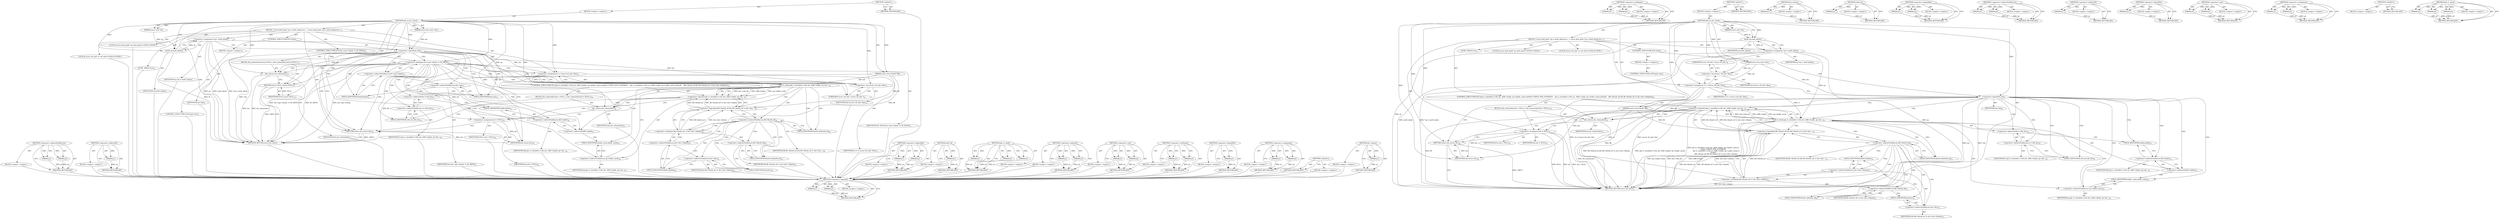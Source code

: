 digraph "dst_release" {
vulnerable_110 [label=<(METHOD,&lt;operator&gt;.logicalOr)>];
vulnerable_111 [label=<(PARAM,p1)>];
vulnerable_112 [label=<(PARAM,p2)>];
vulnerable_113 [label=<(BLOCK,&lt;empty&gt;,&lt;empty&gt;)>];
vulnerable_114 [label=<(METHOD_RETURN,ANY)>];
vulnerable_135 [label=<(METHOD,&lt;operator&gt;.notEquals)>];
vulnerable_136 [label=<(PARAM,p1)>];
vulnerable_137 [label=<(PARAM,p2)>];
vulnerable_138 [label=<(BLOCK,&lt;empty&gt;,&lt;empty&gt;)>];
vulnerable_139 [label=<(METHOD_RETURN,ANY)>];
vulnerable_6 [label=<(METHOD,&lt;global&gt;)<SUB>1</SUB>>];
vulnerable_7 [label=<(BLOCK,&lt;empty&gt;,&lt;empty&gt;)<SUB>1</SUB>>];
vulnerable_8 [label=<(METHOD,ip6_sk_dst_check)<SUB>1</SUB>>];
vulnerable_9 [label=<(PARAM,struct sock *sk)<SUB>1</SUB>>];
vulnerable_10 [label=<(PARAM,struct dst_entry *dst)<SUB>2</SUB>>];
vulnerable_11 [label=<(PARAM,const struct flowi6 *fl6)<SUB>3</SUB>>];
vulnerable_12 [label=<(BLOCK,{
 	struct ipv6_pinfo *np = inet6_sk(sk);
	stru...,{
 	struct ipv6_pinfo *np = inet6_sk(sk);
	stru...)<SUB>4</SUB>>];
vulnerable_13 [label="<(LOCAL,struct ipv6_pinfo* np: ipv6_pinfo*)<SUB>5</SUB>>"];
vulnerable_14 [label=<(&lt;operator&gt;.assignment,*np = inet6_sk(sk))<SUB>5</SUB>>];
vulnerable_15 [label=<(IDENTIFIER,np,*np = inet6_sk(sk))<SUB>5</SUB>>];
vulnerable_16 [label=<(inet6_sk,inet6_sk(sk))<SUB>5</SUB>>];
vulnerable_17 [label=<(IDENTIFIER,sk,inet6_sk(sk))<SUB>5</SUB>>];
vulnerable_18 [label="<(LOCAL,struct rt6_info* rt: rt6_info*)<SUB>6</SUB>>"];
vulnerable_19 [label=<(&lt;operator&gt;.assignment,*rt = (struct rt6_info *)dst)<SUB>6</SUB>>];
vulnerable_20 [label=<(IDENTIFIER,rt,*rt = (struct rt6_info *)dst)<SUB>6</SUB>>];
vulnerable_21 [label=<(&lt;operator&gt;.cast,(struct rt6_info *)dst)<SUB>6</SUB>>];
vulnerable_22 [label=<(UNKNOWN,struct rt6_info *,struct rt6_info *)<SUB>6</SUB>>];
vulnerable_23 [label=<(IDENTIFIER,dst,(struct rt6_info *)dst)<SUB>6</SUB>>];
vulnerable_24 [label=<(CONTROL_STRUCTURE,IF,if (!dst))<SUB>8</SUB>>];
vulnerable_25 [label=<(&lt;operator&gt;.logicalNot,!dst)<SUB>8</SUB>>];
vulnerable_26 [label=<(IDENTIFIER,dst,!dst)<SUB>8</SUB>>];
vulnerable_27 [label=<(BLOCK,&lt;empty&gt;,&lt;empty&gt;)<SUB>9</SUB>>];
vulnerable_28 [label=<(CONTROL_STRUCTURE,GOTO,goto out;)<SUB>9</SUB>>];
vulnerable_29 [label=<(CONTROL_STRUCTURE,IF,if (ip6_rt_check(&amp;rt-&gt;rt6i_dst, &amp;fl6-&gt;daddr, np-&gt;daddr_cache) ||
#ifdef CONFIG_IPV6_SUBTREES
	    ip6_rt_check(&amp;rt-&gt;rt6i_src, &amp;fl6-&gt;saddr, np-&gt;saddr_cache) ||
#endif
	    (fl6-&gt;flowi6_oif &amp;&amp; fl6-&gt;flowi6_oif != dst-&gt;dev-&gt;ifindex)))<SUB>28</SUB>>];
vulnerable_30 [label=<(&lt;operator&gt;.logicalOr,ip6_rt_check(&amp;rt-&gt;rt6i_dst, &amp;fl6-&gt;daddr, np-&gt;da...)<SUB>28</SUB>>];
vulnerable_31 [label=<(ip6_rt_check,ip6_rt_check(&amp;rt-&gt;rt6i_dst, &amp;fl6-&gt;daddr, np-&gt;da...)<SUB>28</SUB>>];
vulnerable_32 [label=<(&lt;operator&gt;.addressOf,&amp;rt-&gt;rt6i_dst)<SUB>28</SUB>>];
vulnerable_33 [label=<(&lt;operator&gt;.indirectFieldAccess,rt-&gt;rt6i_dst)<SUB>28</SUB>>];
vulnerable_34 [label=<(IDENTIFIER,rt,ip6_rt_check(&amp;rt-&gt;rt6i_dst, &amp;fl6-&gt;daddr, np-&gt;da...)<SUB>28</SUB>>];
vulnerable_35 [label=<(FIELD_IDENTIFIER,rt6i_dst,rt6i_dst)<SUB>28</SUB>>];
vulnerable_36 [label=<(&lt;operator&gt;.addressOf,&amp;fl6-&gt;daddr)<SUB>28</SUB>>];
vulnerable_37 [label=<(&lt;operator&gt;.indirectFieldAccess,fl6-&gt;daddr)<SUB>28</SUB>>];
vulnerable_38 [label=<(IDENTIFIER,fl6,ip6_rt_check(&amp;rt-&gt;rt6i_dst, &amp;fl6-&gt;daddr, np-&gt;da...)<SUB>28</SUB>>];
vulnerable_39 [label=<(FIELD_IDENTIFIER,daddr,daddr)<SUB>28</SUB>>];
vulnerable_40 [label=<(&lt;operator&gt;.indirectFieldAccess,np-&gt;daddr_cache)<SUB>28</SUB>>];
vulnerable_41 [label=<(IDENTIFIER,np,ip6_rt_check(&amp;rt-&gt;rt6i_dst, &amp;fl6-&gt;daddr, np-&gt;da...)<SUB>28</SUB>>];
vulnerable_42 [label=<(FIELD_IDENTIFIER,daddr_cache,daddr_cache)<SUB>28</SUB>>];
vulnerable_43 [label=<(&lt;operator&gt;.logicalAnd,fl6-&gt;flowi6_oif &amp;&amp; fl6-&gt;flowi6_oif != dst-&gt;dev-...)<SUB>32</SUB>>];
vulnerable_44 [label=<(&lt;operator&gt;.indirectFieldAccess,fl6-&gt;flowi6_oif)<SUB>32</SUB>>];
vulnerable_45 [label=<(IDENTIFIER,fl6,fl6-&gt;flowi6_oif &amp;&amp; fl6-&gt;flowi6_oif != dst-&gt;dev-...)<SUB>32</SUB>>];
vulnerable_46 [label=<(FIELD_IDENTIFIER,flowi6_oif,flowi6_oif)<SUB>32</SUB>>];
vulnerable_47 [label=<(&lt;operator&gt;.notEquals,fl6-&gt;flowi6_oif != dst-&gt;dev-&gt;ifindex)<SUB>32</SUB>>];
vulnerable_48 [label=<(&lt;operator&gt;.indirectFieldAccess,fl6-&gt;flowi6_oif)<SUB>32</SUB>>];
vulnerable_49 [label=<(IDENTIFIER,fl6,fl6-&gt;flowi6_oif != dst-&gt;dev-&gt;ifindex)<SUB>32</SUB>>];
vulnerable_50 [label=<(FIELD_IDENTIFIER,flowi6_oif,flowi6_oif)<SUB>32</SUB>>];
vulnerable_51 [label=<(&lt;operator&gt;.indirectFieldAccess,dst-&gt;dev-&gt;ifindex)<SUB>32</SUB>>];
vulnerable_52 [label=<(&lt;operator&gt;.indirectFieldAccess,dst-&gt;dev)<SUB>32</SUB>>];
vulnerable_53 [label=<(IDENTIFIER,dst,fl6-&gt;flowi6_oif != dst-&gt;dev-&gt;ifindex)<SUB>32</SUB>>];
vulnerable_54 [label=<(FIELD_IDENTIFIER,dev,dev)<SUB>32</SUB>>];
vulnerable_55 [label=<(FIELD_IDENTIFIER,ifindex,ifindex)<SUB>32</SUB>>];
vulnerable_56 [label=<(BLOCK,{
		dst_release(dst);
		dst = NULL;
	},{
		dst_release(dst);
		dst = NULL;
	})<SUB>32</SUB>>];
vulnerable_57 [label=<(dst_release,dst_release(dst))<SUB>33</SUB>>];
vulnerable_58 [label=<(IDENTIFIER,dst,dst_release(dst))<SUB>33</SUB>>];
vulnerable_59 [label=<(&lt;operator&gt;.assignment,dst = NULL)<SUB>34</SUB>>];
vulnerable_60 [label=<(IDENTIFIER,dst,dst = NULL)<SUB>34</SUB>>];
vulnerable_61 [label=<(IDENTIFIER,NULL,dst = NULL)<SUB>34</SUB>>];
vulnerable_62 [label=<(JUMP_TARGET,out)<SUB>37</SUB>>];
vulnerable_63 [label=<(RETURN,return dst;,return dst;)<SUB>38</SUB>>];
vulnerable_64 [label=<(IDENTIFIER,dst,return dst;)<SUB>38</SUB>>];
vulnerable_65 [label=<(METHOD_RETURN,struct dst_entry)<SUB>1</SUB>>];
vulnerable_67 [label=<(METHOD_RETURN,ANY)<SUB>1</SUB>>];
vulnerable_140 [label=<(METHOD,dst_release)>];
vulnerable_141 [label=<(PARAM,p1)>];
vulnerable_142 [label=<(BLOCK,&lt;empty&gt;,&lt;empty&gt;)>];
vulnerable_143 [label=<(METHOD_RETURN,ANY)>];
vulnerable_97 [label=<(METHOD,inet6_sk)>];
vulnerable_98 [label=<(PARAM,p1)>];
vulnerable_99 [label=<(BLOCK,&lt;empty&gt;,&lt;empty&gt;)>];
vulnerable_100 [label=<(METHOD_RETURN,ANY)>];
vulnerable_130 [label=<(METHOD,&lt;operator&gt;.logicalAnd)>];
vulnerable_131 [label=<(PARAM,p1)>];
vulnerable_132 [label=<(PARAM,p2)>];
vulnerable_133 [label=<(BLOCK,&lt;empty&gt;,&lt;empty&gt;)>];
vulnerable_134 [label=<(METHOD_RETURN,ANY)>];
vulnerable_125 [label=<(METHOD,&lt;operator&gt;.indirectFieldAccess)>];
vulnerable_126 [label=<(PARAM,p1)>];
vulnerable_127 [label=<(PARAM,p2)>];
vulnerable_128 [label=<(BLOCK,&lt;empty&gt;,&lt;empty&gt;)>];
vulnerable_129 [label=<(METHOD_RETURN,ANY)>];
vulnerable_121 [label=<(METHOD,&lt;operator&gt;.addressOf)>];
vulnerable_122 [label=<(PARAM,p1)>];
vulnerable_123 [label=<(BLOCK,&lt;empty&gt;,&lt;empty&gt;)>];
vulnerable_124 [label=<(METHOD_RETURN,ANY)>];
vulnerable_106 [label=<(METHOD,&lt;operator&gt;.logicalNot)>];
vulnerable_107 [label=<(PARAM,p1)>];
vulnerable_108 [label=<(BLOCK,&lt;empty&gt;,&lt;empty&gt;)>];
vulnerable_109 [label=<(METHOD_RETURN,ANY)>];
vulnerable_101 [label=<(METHOD,&lt;operator&gt;.cast)>];
vulnerable_102 [label=<(PARAM,p1)>];
vulnerable_103 [label=<(PARAM,p2)>];
vulnerable_104 [label=<(BLOCK,&lt;empty&gt;,&lt;empty&gt;)>];
vulnerable_105 [label=<(METHOD_RETURN,ANY)>];
vulnerable_92 [label=<(METHOD,&lt;operator&gt;.assignment)>];
vulnerable_93 [label=<(PARAM,p1)>];
vulnerable_94 [label=<(PARAM,p2)>];
vulnerable_95 [label=<(BLOCK,&lt;empty&gt;,&lt;empty&gt;)>];
vulnerable_96 [label=<(METHOD_RETURN,ANY)>];
vulnerable_86 [label=<(METHOD,&lt;global&gt;)<SUB>1</SUB>>];
vulnerable_87 [label=<(BLOCK,&lt;empty&gt;,&lt;empty&gt;)>];
vulnerable_88 [label=<(METHOD_RETURN,ANY)>];
vulnerable_115 [label=<(METHOD,ip6_rt_check)>];
vulnerable_116 [label=<(PARAM,p1)>];
vulnerable_117 [label=<(PARAM,p2)>];
vulnerable_118 [label=<(PARAM,p3)>];
vulnerable_119 [label=<(BLOCK,&lt;empty&gt;,&lt;empty&gt;)>];
vulnerable_120 [label=<(METHOD_RETURN,ANY)>];
fixed_123 [label=<(METHOD,&lt;operator&gt;.indirectFieldAccess)>];
fixed_124 [label=<(PARAM,p1)>];
fixed_125 [label=<(PARAM,p2)>];
fixed_126 [label=<(BLOCK,&lt;empty&gt;,&lt;empty&gt;)>];
fixed_127 [label=<(METHOD_RETURN,ANY)>];
fixed_148 [label=<(METHOD,&lt;operator&gt;.addressOf)>];
fixed_149 [label=<(PARAM,p1)>];
fixed_150 [label=<(BLOCK,&lt;empty&gt;,&lt;empty&gt;)>];
fixed_151 [label=<(METHOD_RETURN,ANY)>];
fixed_6 [label=<(METHOD,&lt;global&gt;)<SUB>1</SUB>>];
fixed_7 [label=<(BLOCK,&lt;empty&gt;,&lt;empty&gt;)<SUB>1</SUB>>];
fixed_8 [label=<(METHOD,ip6_sk_dst_check)<SUB>1</SUB>>];
fixed_9 [label=<(PARAM,struct sock *sk)<SUB>1</SUB>>];
fixed_10 [label=<(PARAM,struct dst_entry *dst)<SUB>2</SUB>>];
fixed_11 [label=<(PARAM,const struct flowi6 *fl6)<SUB>3</SUB>>];
fixed_12 [label=<(BLOCK,{
 	struct ipv6_pinfo *np = inet6_sk(sk);
	stru...,{
 	struct ipv6_pinfo *np = inet6_sk(sk);
	stru...)<SUB>4</SUB>>];
fixed_13 [label="<(LOCAL,struct ipv6_pinfo* np: ipv6_pinfo*)<SUB>5</SUB>>"];
fixed_14 [label=<(&lt;operator&gt;.assignment,*np = inet6_sk(sk))<SUB>5</SUB>>];
fixed_15 [label=<(IDENTIFIER,np,*np = inet6_sk(sk))<SUB>5</SUB>>];
fixed_16 [label=<(inet6_sk,inet6_sk(sk))<SUB>5</SUB>>];
fixed_17 [label=<(IDENTIFIER,sk,inet6_sk(sk))<SUB>5</SUB>>];
fixed_18 [label="<(LOCAL,struct rt6_info* rt: rt6_info*)<SUB>6</SUB>>"];
fixed_19 [label=<(CONTROL_STRUCTURE,IF,if (!dst))<SUB>8</SUB>>];
fixed_20 [label=<(&lt;operator&gt;.logicalNot,!dst)<SUB>8</SUB>>];
fixed_21 [label=<(IDENTIFIER,dst,!dst)<SUB>8</SUB>>];
fixed_22 [label=<(BLOCK,&lt;empty&gt;,&lt;empty&gt;)<SUB>9</SUB>>];
fixed_23 [label=<(CONTROL_STRUCTURE,GOTO,goto out;)<SUB>9</SUB>>];
fixed_24 [label=<(CONTROL_STRUCTURE,IF,if (dst-&gt;ops-&gt;family != AF_INET6))<SUB>11</SUB>>];
fixed_25 [label=<(&lt;operator&gt;.notEquals,dst-&gt;ops-&gt;family != AF_INET6)<SUB>11</SUB>>];
fixed_26 [label=<(&lt;operator&gt;.indirectFieldAccess,dst-&gt;ops-&gt;family)<SUB>11</SUB>>];
fixed_27 [label=<(&lt;operator&gt;.indirectFieldAccess,dst-&gt;ops)<SUB>11</SUB>>];
fixed_28 [label=<(IDENTIFIER,dst,dst-&gt;ops-&gt;family != AF_INET6)<SUB>11</SUB>>];
fixed_29 [label=<(FIELD_IDENTIFIER,ops,ops)<SUB>11</SUB>>];
fixed_30 [label=<(FIELD_IDENTIFIER,family,family)<SUB>11</SUB>>];
fixed_31 [label=<(IDENTIFIER,AF_INET6,dst-&gt;ops-&gt;family != AF_INET6)<SUB>11</SUB>>];
fixed_32 [label=<(BLOCK,{
		dst_release(dst);
		return NULL;
	},{
		dst_release(dst);
		return NULL;
	})<SUB>11</SUB>>];
fixed_33 [label=<(dst_release,dst_release(dst))<SUB>12</SUB>>];
fixed_34 [label=<(IDENTIFIER,dst,dst_release(dst))<SUB>12</SUB>>];
fixed_35 [label=<(RETURN,return NULL;,return NULL;)<SUB>13</SUB>>];
fixed_36 [label=<(IDENTIFIER,NULL,return NULL;)<SUB>13</SUB>>];
fixed_37 [label=<(&lt;operator&gt;.assignment,rt = (struct rt6_info *)dst)<SUB>16</SUB>>];
fixed_38 [label=<(IDENTIFIER,rt,rt = (struct rt6_info *)dst)<SUB>16</SUB>>];
fixed_39 [label=<(&lt;operator&gt;.cast,(struct rt6_info *)dst)<SUB>16</SUB>>];
fixed_40 [label=<(UNKNOWN,struct rt6_info *,struct rt6_info *)<SUB>16</SUB>>];
fixed_41 [label=<(IDENTIFIER,dst,(struct rt6_info *)dst)<SUB>16</SUB>>];
fixed_42 [label=<(CONTROL_STRUCTURE,IF,if (ip6_rt_check(&amp;rt-&gt;rt6i_dst, &amp;fl6-&gt;daddr, np-&gt;daddr_cache) ||
#ifdef CONFIG_IPV6_SUBTREES
	    ip6_rt_check(&amp;rt-&gt;rt6i_src, &amp;fl6-&gt;saddr, np-&gt;saddr_cache) ||
#endif
	    (fl6-&gt;flowi6_oif &amp;&amp; fl6-&gt;flowi6_oif != dst-&gt;dev-&gt;ifindex)))<SUB>34</SUB>>];
fixed_43 [label=<(&lt;operator&gt;.logicalOr,ip6_rt_check(&amp;rt-&gt;rt6i_dst, &amp;fl6-&gt;daddr, np-&gt;da...)<SUB>34</SUB>>];
fixed_44 [label=<(ip6_rt_check,ip6_rt_check(&amp;rt-&gt;rt6i_dst, &amp;fl6-&gt;daddr, np-&gt;da...)<SUB>34</SUB>>];
fixed_45 [label=<(&lt;operator&gt;.addressOf,&amp;rt-&gt;rt6i_dst)<SUB>34</SUB>>];
fixed_46 [label=<(&lt;operator&gt;.indirectFieldAccess,rt-&gt;rt6i_dst)<SUB>34</SUB>>];
fixed_47 [label=<(IDENTIFIER,rt,ip6_rt_check(&amp;rt-&gt;rt6i_dst, &amp;fl6-&gt;daddr, np-&gt;da...)<SUB>34</SUB>>];
fixed_48 [label=<(FIELD_IDENTIFIER,rt6i_dst,rt6i_dst)<SUB>34</SUB>>];
fixed_49 [label=<(&lt;operator&gt;.addressOf,&amp;fl6-&gt;daddr)<SUB>34</SUB>>];
fixed_50 [label=<(&lt;operator&gt;.indirectFieldAccess,fl6-&gt;daddr)<SUB>34</SUB>>];
fixed_51 [label=<(IDENTIFIER,fl6,ip6_rt_check(&amp;rt-&gt;rt6i_dst, &amp;fl6-&gt;daddr, np-&gt;da...)<SUB>34</SUB>>];
fixed_52 [label=<(FIELD_IDENTIFIER,daddr,daddr)<SUB>34</SUB>>];
fixed_53 [label=<(&lt;operator&gt;.indirectFieldAccess,np-&gt;daddr_cache)<SUB>34</SUB>>];
fixed_54 [label=<(IDENTIFIER,np,ip6_rt_check(&amp;rt-&gt;rt6i_dst, &amp;fl6-&gt;daddr, np-&gt;da...)<SUB>34</SUB>>];
fixed_55 [label=<(FIELD_IDENTIFIER,daddr_cache,daddr_cache)<SUB>34</SUB>>];
fixed_56 [label=<(&lt;operator&gt;.logicalAnd,fl6-&gt;flowi6_oif &amp;&amp; fl6-&gt;flowi6_oif != dst-&gt;dev-...)<SUB>38</SUB>>];
fixed_57 [label=<(&lt;operator&gt;.indirectFieldAccess,fl6-&gt;flowi6_oif)<SUB>38</SUB>>];
fixed_58 [label=<(IDENTIFIER,fl6,fl6-&gt;flowi6_oif &amp;&amp; fl6-&gt;flowi6_oif != dst-&gt;dev-...)<SUB>38</SUB>>];
fixed_59 [label=<(FIELD_IDENTIFIER,flowi6_oif,flowi6_oif)<SUB>38</SUB>>];
fixed_60 [label=<(&lt;operator&gt;.notEquals,fl6-&gt;flowi6_oif != dst-&gt;dev-&gt;ifindex)<SUB>38</SUB>>];
fixed_61 [label=<(&lt;operator&gt;.indirectFieldAccess,fl6-&gt;flowi6_oif)<SUB>38</SUB>>];
fixed_62 [label=<(IDENTIFIER,fl6,fl6-&gt;flowi6_oif != dst-&gt;dev-&gt;ifindex)<SUB>38</SUB>>];
fixed_63 [label=<(FIELD_IDENTIFIER,flowi6_oif,flowi6_oif)<SUB>38</SUB>>];
fixed_64 [label=<(&lt;operator&gt;.indirectFieldAccess,dst-&gt;dev-&gt;ifindex)<SUB>38</SUB>>];
fixed_65 [label=<(&lt;operator&gt;.indirectFieldAccess,dst-&gt;dev)<SUB>38</SUB>>];
fixed_66 [label=<(IDENTIFIER,dst,fl6-&gt;flowi6_oif != dst-&gt;dev-&gt;ifindex)<SUB>38</SUB>>];
fixed_67 [label=<(FIELD_IDENTIFIER,dev,dev)<SUB>38</SUB>>];
fixed_68 [label=<(FIELD_IDENTIFIER,ifindex,ifindex)<SUB>38</SUB>>];
fixed_69 [label=<(BLOCK,{
		dst_release(dst);
		dst = NULL;
	},{
		dst_release(dst);
		dst = NULL;
	})<SUB>38</SUB>>];
fixed_70 [label=<(dst_release,dst_release(dst))<SUB>39</SUB>>];
fixed_71 [label=<(IDENTIFIER,dst,dst_release(dst))<SUB>39</SUB>>];
fixed_72 [label=<(&lt;operator&gt;.assignment,dst = NULL)<SUB>40</SUB>>];
fixed_73 [label=<(IDENTIFIER,dst,dst = NULL)<SUB>40</SUB>>];
fixed_74 [label=<(IDENTIFIER,NULL,dst = NULL)<SUB>40</SUB>>];
fixed_75 [label=<(JUMP_TARGET,out)<SUB>43</SUB>>];
fixed_76 [label=<(RETURN,return dst;,return dst;)<SUB>44</SUB>>];
fixed_77 [label=<(IDENTIFIER,dst,return dst;)<SUB>44</SUB>>];
fixed_78 [label=<(METHOD_RETURN,struct dst_entry)<SUB>1</SUB>>];
fixed_80 [label=<(METHOD_RETURN,ANY)<SUB>1</SUB>>];
fixed_152 [label=<(METHOD,&lt;operator&gt;.logicalAnd)>];
fixed_153 [label=<(PARAM,p1)>];
fixed_154 [label=<(PARAM,p2)>];
fixed_155 [label=<(BLOCK,&lt;empty&gt;,&lt;empty&gt;)>];
fixed_156 [label=<(METHOD_RETURN,ANY)>];
fixed_110 [label=<(METHOD,inet6_sk)>];
fixed_111 [label=<(PARAM,p1)>];
fixed_112 [label=<(BLOCK,&lt;empty&gt;,&lt;empty&gt;)>];
fixed_113 [label=<(METHOD_RETURN,ANY)>];
fixed_142 [label=<(METHOD,ip6_rt_check)>];
fixed_143 [label=<(PARAM,p1)>];
fixed_144 [label=<(PARAM,p2)>];
fixed_145 [label=<(PARAM,p3)>];
fixed_146 [label=<(BLOCK,&lt;empty&gt;,&lt;empty&gt;)>];
fixed_147 [label=<(METHOD_RETURN,ANY)>];
fixed_137 [label=<(METHOD,&lt;operator&gt;.logicalOr)>];
fixed_138 [label=<(PARAM,p1)>];
fixed_139 [label=<(PARAM,p2)>];
fixed_140 [label=<(BLOCK,&lt;empty&gt;,&lt;empty&gt;)>];
fixed_141 [label=<(METHOD_RETURN,ANY)>];
fixed_132 [label=<(METHOD,&lt;operator&gt;.cast)>];
fixed_133 [label=<(PARAM,p1)>];
fixed_134 [label=<(PARAM,p2)>];
fixed_135 [label=<(BLOCK,&lt;empty&gt;,&lt;empty&gt;)>];
fixed_136 [label=<(METHOD_RETURN,ANY)>];
fixed_118 [label=<(METHOD,&lt;operator&gt;.notEquals)>];
fixed_119 [label=<(PARAM,p1)>];
fixed_120 [label=<(PARAM,p2)>];
fixed_121 [label=<(BLOCK,&lt;empty&gt;,&lt;empty&gt;)>];
fixed_122 [label=<(METHOD_RETURN,ANY)>];
fixed_114 [label=<(METHOD,&lt;operator&gt;.logicalNot)>];
fixed_115 [label=<(PARAM,p1)>];
fixed_116 [label=<(BLOCK,&lt;empty&gt;,&lt;empty&gt;)>];
fixed_117 [label=<(METHOD_RETURN,ANY)>];
fixed_105 [label=<(METHOD,&lt;operator&gt;.assignment)>];
fixed_106 [label=<(PARAM,p1)>];
fixed_107 [label=<(PARAM,p2)>];
fixed_108 [label=<(BLOCK,&lt;empty&gt;,&lt;empty&gt;)>];
fixed_109 [label=<(METHOD_RETURN,ANY)>];
fixed_99 [label=<(METHOD,&lt;global&gt;)<SUB>1</SUB>>];
fixed_100 [label=<(BLOCK,&lt;empty&gt;,&lt;empty&gt;)>];
fixed_101 [label=<(METHOD_RETURN,ANY)>];
fixed_128 [label=<(METHOD,dst_release)>];
fixed_129 [label=<(PARAM,p1)>];
fixed_130 [label=<(BLOCK,&lt;empty&gt;,&lt;empty&gt;)>];
fixed_131 [label=<(METHOD_RETURN,ANY)>];
vulnerable_110 -> vulnerable_111  [key=0, label="AST: "];
vulnerable_110 -> vulnerable_111  [key=1, label="DDG: "];
vulnerable_110 -> vulnerable_113  [key=0, label="AST: "];
vulnerable_110 -> vulnerable_112  [key=0, label="AST: "];
vulnerable_110 -> vulnerable_112  [key=1, label="DDG: "];
vulnerable_110 -> vulnerable_114  [key=0, label="AST: "];
vulnerable_110 -> vulnerable_114  [key=1, label="CFG: "];
vulnerable_111 -> vulnerable_114  [key=0, label="DDG: p1"];
vulnerable_112 -> vulnerable_114  [key=0, label="DDG: p2"];
vulnerable_135 -> vulnerable_136  [key=0, label="AST: "];
vulnerable_135 -> vulnerable_136  [key=1, label="DDG: "];
vulnerable_135 -> vulnerable_138  [key=0, label="AST: "];
vulnerable_135 -> vulnerable_137  [key=0, label="AST: "];
vulnerable_135 -> vulnerable_137  [key=1, label="DDG: "];
vulnerable_135 -> vulnerable_139  [key=0, label="AST: "];
vulnerable_135 -> vulnerable_139  [key=1, label="CFG: "];
vulnerable_136 -> vulnerable_139  [key=0, label="DDG: p1"];
vulnerable_137 -> vulnerable_139  [key=0, label="DDG: p2"];
vulnerable_6 -> vulnerable_7  [key=0, label="AST: "];
vulnerable_6 -> vulnerable_67  [key=0, label="AST: "];
vulnerable_6 -> vulnerable_67  [key=1, label="CFG: "];
vulnerable_7 -> vulnerable_8  [key=0, label="AST: "];
vulnerable_8 -> vulnerable_9  [key=0, label="AST: "];
vulnerable_8 -> vulnerable_9  [key=1, label="DDG: "];
vulnerable_8 -> vulnerable_10  [key=0, label="AST: "];
vulnerable_8 -> vulnerable_10  [key=1, label="DDG: "];
vulnerable_8 -> vulnerable_11  [key=0, label="AST: "];
vulnerable_8 -> vulnerable_11  [key=1, label="DDG: "];
vulnerable_8 -> vulnerable_12  [key=0, label="AST: "];
vulnerable_8 -> vulnerable_65  [key=0, label="AST: "];
vulnerable_8 -> vulnerable_16  [key=0, label="CFG: "];
vulnerable_8 -> vulnerable_16  [key=1, label="DDG: "];
vulnerable_8 -> vulnerable_19  [key=0, label="DDG: "];
vulnerable_8 -> vulnerable_64  [key=0, label="DDG: "];
vulnerable_8 -> vulnerable_21  [key=0, label="DDG: "];
vulnerable_8 -> vulnerable_25  [key=0, label="DDG: "];
vulnerable_8 -> vulnerable_59  [key=0, label="DDG: "];
vulnerable_8 -> vulnerable_57  [key=0, label="DDG: "];
vulnerable_9 -> vulnerable_16  [key=0, label="DDG: sk"];
vulnerable_10 -> vulnerable_19  [key=0, label="DDG: dst"];
vulnerable_10 -> vulnerable_21  [key=0, label="DDG: dst"];
vulnerable_10 -> vulnerable_25  [key=0, label="DDG: dst"];
vulnerable_11 -> vulnerable_65  [key=0, label="DDG: fl6"];
vulnerable_11 -> vulnerable_31  [key=0, label="DDG: fl6"];
vulnerable_11 -> vulnerable_43  [key=0, label="DDG: fl6"];
vulnerable_11 -> vulnerable_47  [key=0, label="DDG: fl6"];
vulnerable_12 -> vulnerable_13  [key=0, label="AST: "];
vulnerable_12 -> vulnerable_14  [key=0, label="AST: "];
vulnerable_12 -> vulnerable_18  [key=0, label="AST: "];
vulnerable_12 -> vulnerable_19  [key=0, label="AST: "];
vulnerable_12 -> vulnerable_24  [key=0, label="AST: "];
vulnerable_12 -> vulnerable_29  [key=0, label="AST: "];
vulnerable_12 -> vulnerable_62  [key=0, label="AST: "];
vulnerable_12 -> vulnerable_63  [key=0, label="AST: "];
vulnerable_14 -> vulnerable_15  [key=0, label="AST: "];
vulnerable_14 -> vulnerable_16  [key=0, label="AST: "];
vulnerable_14 -> vulnerable_22  [key=0, label="CFG: "];
vulnerable_14 -> vulnerable_65  [key=0, label="DDG: np"];
vulnerable_14 -> vulnerable_65  [key=1, label="DDG: inet6_sk(sk)"];
vulnerable_14 -> vulnerable_65  [key=2, label="DDG: *np = inet6_sk(sk)"];
vulnerable_14 -> vulnerable_31  [key=0, label="DDG: np"];
vulnerable_16 -> vulnerable_17  [key=0, label="AST: "];
vulnerable_16 -> vulnerable_14  [key=0, label="CFG: "];
vulnerable_16 -> vulnerable_14  [key=1, label="DDG: sk"];
vulnerable_16 -> vulnerable_65  [key=0, label="DDG: sk"];
vulnerable_19 -> vulnerable_20  [key=0, label="AST: "];
vulnerable_19 -> vulnerable_21  [key=0, label="AST: "];
vulnerable_19 -> vulnerable_25  [key=0, label="CFG: "];
vulnerable_19 -> vulnerable_65  [key=0, label="DDG: rt"];
vulnerable_19 -> vulnerable_65  [key=1, label="DDG: (struct rt6_info *)dst"];
vulnerable_19 -> vulnerable_65  [key=2, label="DDG: *rt = (struct rt6_info *)dst"];
vulnerable_19 -> vulnerable_31  [key=0, label="DDG: rt"];
vulnerable_21 -> vulnerable_22  [key=0, label="AST: "];
vulnerable_21 -> vulnerable_23  [key=0, label="AST: "];
vulnerable_21 -> vulnerable_19  [key=0, label="CFG: "];
vulnerable_22 -> vulnerable_21  [key=0, label="CFG: "];
vulnerable_24 -> vulnerable_25  [key=0, label="AST: "];
vulnerable_24 -> vulnerable_27  [key=0, label="AST: "];
vulnerable_25 -> vulnerable_26  [key=0, label="AST: "];
vulnerable_25 -> vulnerable_63  [key=0, label="CFG: "];
vulnerable_25 -> vulnerable_35  [key=0, label="CFG: "];
vulnerable_25 -> vulnerable_35  [key=1, label="CDG: "];
vulnerable_25 -> vulnerable_65  [key=0, label="DDG: dst"];
vulnerable_25 -> vulnerable_65  [key=1, label="DDG: !dst"];
vulnerable_25 -> vulnerable_64  [key=0, label="DDG: dst"];
vulnerable_25 -> vulnerable_57  [key=0, label="DDG: dst"];
vulnerable_25 -> vulnerable_30  [key=0, label="CDG: "];
vulnerable_25 -> vulnerable_32  [key=0, label="CDG: "];
vulnerable_25 -> vulnerable_33  [key=0, label="CDG: "];
vulnerable_25 -> vulnerable_42  [key=0, label="CDG: "];
vulnerable_25 -> vulnerable_36  [key=0, label="CDG: "];
vulnerable_25 -> vulnerable_37  [key=0, label="CDG: "];
vulnerable_25 -> vulnerable_40  [key=0, label="CDG: "];
vulnerable_25 -> vulnerable_39  [key=0, label="CDG: "];
vulnerable_25 -> vulnerable_31  [key=0, label="CDG: "];
vulnerable_27 -> vulnerable_28  [key=0, label="AST: "];
vulnerable_29 -> vulnerable_30  [key=0, label="AST: "];
vulnerable_29 -> vulnerable_56  [key=0, label="AST: "];
vulnerable_30 -> vulnerable_31  [key=0, label="AST: "];
vulnerable_30 -> vulnerable_43  [key=0, label="AST: "];
vulnerable_30 -> vulnerable_57  [key=0, label="CFG: "];
vulnerable_30 -> vulnerable_57  [key=1, label="CDG: "];
vulnerable_30 -> vulnerable_63  [key=0, label="CFG: "];
vulnerable_30 -> vulnerable_65  [key=0, label="DDG: ip6_rt_check(&amp;rt-&gt;rt6i_dst, &amp;fl6-&gt;daddr, np-&gt;daddr_cache)"];
vulnerable_30 -> vulnerable_65  [key=1, label="DDG: fl6-&gt;flowi6_oif &amp;&amp; fl6-&gt;flowi6_oif != dst-&gt;dev-&gt;ifindex"];
vulnerable_30 -> vulnerable_65  [key=2, label="DDG: ip6_rt_check(&amp;rt-&gt;rt6i_dst, &amp;fl6-&gt;daddr, np-&gt;daddr_cache) ||
#ifdef CONFIG_IPV6_SUBTREES
	    ip6_rt_check(&amp;rt-&gt;rt6i_src, &amp;fl6-&gt;saddr, np-&gt;saddr_cache) ||
#endif
	    (fl6-&gt;flowi6_oif &amp;&amp; fl6-&gt;flowi6_oif != dst-&gt;dev-&gt;ifindex)"];
vulnerable_30 -> vulnerable_59  [key=0, label="CDG: "];
vulnerable_31 -> vulnerable_32  [key=0, label="AST: "];
vulnerable_31 -> vulnerable_36  [key=0, label="AST: "];
vulnerable_31 -> vulnerable_40  [key=0, label="AST: "];
vulnerable_31 -> vulnerable_30  [key=0, label="CFG: "];
vulnerable_31 -> vulnerable_30  [key=1, label="DDG: &amp;rt-&gt;rt6i_dst"];
vulnerable_31 -> vulnerable_30  [key=2, label="DDG: &amp;fl6-&gt;daddr"];
vulnerable_31 -> vulnerable_30  [key=3, label="DDG: np-&gt;daddr_cache"];
vulnerable_31 -> vulnerable_46  [key=0, label="CFG: "];
vulnerable_31 -> vulnerable_46  [key=1, label="CDG: "];
vulnerable_31 -> vulnerable_65  [key=0, label="DDG: &amp;rt-&gt;rt6i_dst"];
vulnerable_31 -> vulnerable_65  [key=1, label="DDG: &amp;fl6-&gt;daddr"];
vulnerable_31 -> vulnerable_65  [key=2, label="DDG: np-&gt;daddr_cache"];
vulnerable_31 -> vulnerable_44  [key=0, label="CDG: "];
vulnerable_31 -> vulnerable_43  [key=0, label="CDG: "];
vulnerable_32 -> vulnerable_33  [key=0, label="AST: "];
vulnerable_32 -> vulnerable_39  [key=0, label="CFG: "];
vulnerable_33 -> vulnerable_34  [key=0, label="AST: "];
vulnerable_33 -> vulnerable_35  [key=0, label="AST: "];
vulnerable_33 -> vulnerable_32  [key=0, label="CFG: "];
vulnerable_35 -> vulnerable_33  [key=0, label="CFG: "];
vulnerable_36 -> vulnerable_37  [key=0, label="AST: "];
vulnerable_36 -> vulnerable_42  [key=0, label="CFG: "];
vulnerable_37 -> vulnerable_38  [key=0, label="AST: "];
vulnerable_37 -> vulnerable_39  [key=0, label="AST: "];
vulnerable_37 -> vulnerable_36  [key=0, label="CFG: "];
vulnerable_39 -> vulnerable_37  [key=0, label="CFG: "];
vulnerable_40 -> vulnerable_41  [key=0, label="AST: "];
vulnerable_40 -> vulnerable_42  [key=0, label="AST: "];
vulnerable_40 -> vulnerable_31  [key=0, label="CFG: "];
vulnerable_42 -> vulnerable_40  [key=0, label="CFG: "];
vulnerable_43 -> vulnerable_44  [key=0, label="AST: "];
vulnerable_43 -> vulnerable_47  [key=0, label="AST: "];
vulnerable_43 -> vulnerable_30  [key=0, label="CFG: "];
vulnerable_43 -> vulnerable_30  [key=1, label="DDG: fl6-&gt;flowi6_oif"];
vulnerable_43 -> vulnerable_30  [key=2, label="DDG: fl6-&gt;flowi6_oif != dst-&gt;dev-&gt;ifindex"];
vulnerable_43 -> vulnerable_65  [key=0, label="DDG: fl6-&gt;flowi6_oif"];
vulnerable_43 -> vulnerable_65  [key=1, label="DDG: fl6-&gt;flowi6_oif != dst-&gt;dev-&gt;ifindex"];
vulnerable_44 -> vulnerable_45  [key=0, label="AST: "];
vulnerable_44 -> vulnerable_46  [key=0, label="AST: "];
vulnerable_44 -> vulnerable_43  [key=0, label="CFG: "];
vulnerable_44 -> vulnerable_50  [key=0, label="CFG: "];
vulnerable_44 -> vulnerable_50  [key=1, label="CDG: "];
vulnerable_44 -> vulnerable_47  [key=0, label="CDG: "];
vulnerable_44 -> vulnerable_48  [key=0, label="CDG: "];
vulnerable_44 -> vulnerable_51  [key=0, label="CDG: "];
vulnerable_44 -> vulnerable_52  [key=0, label="CDG: "];
vulnerable_44 -> vulnerable_55  [key=0, label="CDG: "];
vulnerable_44 -> vulnerable_54  [key=0, label="CDG: "];
vulnerable_46 -> vulnerable_44  [key=0, label="CFG: "];
vulnerable_47 -> vulnerable_48  [key=0, label="AST: "];
vulnerable_47 -> vulnerable_51  [key=0, label="AST: "];
vulnerable_47 -> vulnerable_43  [key=0, label="CFG: "];
vulnerable_47 -> vulnerable_43  [key=1, label="DDG: fl6-&gt;flowi6_oif"];
vulnerable_47 -> vulnerable_43  [key=2, label="DDG: dst-&gt;dev-&gt;ifindex"];
vulnerable_47 -> vulnerable_65  [key=0, label="DDG: dst-&gt;dev-&gt;ifindex"];
vulnerable_48 -> vulnerable_49  [key=0, label="AST: "];
vulnerable_48 -> vulnerable_50  [key=0, label="AST: "];
vulnerable_48 -> vulnerable_54  [key=0, label="CFG: "];
vulnerable_50 -> vulnerable_48  [key=0, label="CFG: "];
vulnerable_51 -> vulnerable_52  [key=0, label="AST: "];
vulnerable_51 -> vulnerable_55  [key=0, label="AST: "];
vulnerable_51 -> vulnerable_47  [key=0, label="CFG: "];
vulnerable_52 -> vulnerable_53  [key=0, label="AST: "];
vulnerable_52 -> vulnerable_54  [key=0, label="AST: "];
vulnerable_52 -> vulnerable_55  [key=0, label="CFG: "];
vulnerable_54 -> vulnerable_52  [key=0, label="CFG: "];
vulnerable_55 -> vulnerable_51  [key=0, label="CFG: "];
vulnerable_56 -> vulnerable_57  [key=0, label="AST: "];
vulnerable_56 -> vulnerable_59  [key=0, label="AST: "];
vulnerable_57 -> vulnerable_58  [key=0, label="AST: "];
vulnerable_57 -> vulnerable_59  [key=0, label="CFG: "];
vulnerable_57 -> vulnerable_65  [key=0, label="DDG: dst_release(dst)"];
vulnerable_59 -> vulnerable_60  [key=0, label="AST: "];
vulnerable_59 -> vulnerable_61  [key=0, label="AST: "];
vulnerable_59 -> vulnerable_63  [key=0, label="CFG: "];
vulnerable_59 -> vulnerable_65  [key=0, label="DDG: dst"];
vulnerable_59 -> vulnerable_65  [key=1, label="DDG: dst = NULL"];
vulnerable_59 -> vulnerable_65  [key=2, label="DDG: NULL"];
vulnerable_59 -> vulnerable_64  [key=0, label="DDG: dst"];
vulnerable_63 -> vulnerable_64  [key=0, label="AST: "];
vulnerable_63 -> vulnerable_65  [key=0, label="CFG: "];
vulnerable_63 -> vulnerable_65  [key=1, label="DDG: &lt;RET&gt;"];
vulnerable_64 -> vulnerable_63  [key=0, label="DDG: dst"];
vulnerable_140 -> vulnerable_141  [key=0, label="AST: "];
vulnerable_140 -> vulnerable_141  [key=1, label="DDG: "];
vulnerable_140 -> vulnerable_142  [key=0, label="AST: "];
vulnerable_140 -> vulnerable_143  [key=0, label="AST: "];
vulnerable_140 -> vulnerable_143  [key=1, label="CFG: "];
vulnerable_141 -> vulnerable_143  [key=0, label="DDG: p1"];
vulnerable_97 -> vulnerable_98  [key=0, label="AST: "];
vulnerable_97 -> vulnerable_98  [key=1, label="DDG: "];
vulnerable_97 -> vulnerable_99  [key=0, label="AST: "];
vulnerable_97 -> vulnerable_100  [key=0, label="AST: "];
vulnerable_97 -> vulnerable_100  [key=1, label="CFG: "];
vulnerable_98 -> vulnerable_100  [key=0, label="DDG: p1"];
vulnerable_130 -> vulnerable_131  [key=0, label="AST: "];
vulnerable_130 -> vulnerable_131  [key=1, label="DDG: "];
vulnerable_130 -> vulnerable_133  [key=0, label="AST: "];
vulnerable_130 -> vulnerable_132  [key=0, label="AST: "];
vulnerable_130 -> vulnerable_132  [key=1, label="DDG: "];
vulnerable_130 -> vulnerable_134  [key=0, label="AST: "];
vulnerable_130 -> vulnerable_134  [key=1, label="CFG: "];
vulnerable_131 -> vulnerable_134  [key=0, label="DDG: p1"];
vulnerable_132 -> vulnerable_134  [key=0, label="DDG: p2"];
vulnerable_125 -> vulnerable_126  [key=0, label="AST: "];
vulnerable_125 -> vulnerable_126  [key=1, label="DDG: "];
vulnerable_125 -> vulnerable_128  [key=0, label="AST: "];
vulnerable_125 -> vulnerable_127  [key=0, label="AST: "];
vulnerable_125 -> vulnerable_127  [key=1, label="DDG: "];
vulnerable_125 -> vulnerable_129  [key=0, label="AST: "];
vulnerable_125 -> vulnerable_129  [key=1, label="CFG: "];
vulnerable_126 -> vulnerable_129  [key=0, label="DDG: p1"];
vulnerable_127 -> vulnerable_129  [key=0, label="DDG: p2"];
vulnerable_121 -> vulnerable_122  [key=0, label="AST: "];
vulnerable_121 -> vulnerable_122  [key=1, label="DDG: "];
vulnerable_121 -> vulnerable_123  [key=0, label="AST: "];
vulnerable_121 -> vulnerable_124  [key=0, label="AST: "];
vulnerable_121 -> vulnerable_124  [key=1, label="CFG: "];
vulnerable_122 -> vulnerable_124  [key=0, label="DDG: p1"];
vulnerable_106 -> vulnerable_107  [key=0, label="AST: "];
vulnerable_106 -> vulnerable_107  [key=1, label="DDG: "];
vulnerable_106 -> vulnerable_108  [key=0, label="AST: "];
vulnerable_106 -> vulnerable_109  [key=0, label="AST: "];
vulnerable_106 -> vulnerable_109  [key=1, label="CFG: "];
vulnerable_107 -> vulnerable_109  [key=0, label="DDG: p1"];
vulnerable_101 -> vulnerable_102  [key=0, label="AST: "];
vulnerable_101 -> vulnerable_102  [key=1, label="DDG: "];
vulnerable_101 -> vulnerable_104  [key=0, label="AST: "];
vulnerable_101 -> vulnerable_103  [key=0, label="AST: "];
vulnerable_101 -> vulnerable_103  [key=1, label="DDG: "];
vulnerable_101 -> vulnerable_105  [key=0, label="AST: "];
vulnerable_101 -> vulnerable_105  [key=1, label="CFG: "];
vulnerable_102 -> vulnerable_105  [key=0, label="DDG: p1"];
vulnerable_103 -> vulnerable_105  [key=0, label="DDG: p2"];
vulnerable_92 -> vulnerable_93  [key=0, label="AST: "];
vulnerable_92 -> vulnerable_93  [key=1, label="DDG: "];
vulnerable_92 -> vulnerable_95  [key=0, label="AST: "];
vulnerable_92 -> vulnerable_94  [key=0, label="AST: "];
vulnerable_92 -> vulnerable_94  [key=1, label="DDG: "];
vulnerable_92 -> vulnerable_96  [key=0, label="AST: "];
vulnerable_92 -> vulnerable_96  [key=1, label="CFG: "];
vulnerable_93 -> vulnerable_96  [key=0, label="DDG: p1"];
vulnerable_94 -> vulnerable_96  [key=0, label="DDG: p2"];
vulnerable_86 -> vulnerable_87  [key=0, label="AST: "];
vulnerable_86 -> vulnerable_88  [key=0, label="AST: "];
vulnerable_86 -> vulnerable_88  [key=1, label="CFG: "];
vulnerable_115 -> vulnerable_116  [key=0, label="AST: "];
vulnerable_115 -> vulnerable_116  [key=1, label="DDG: "];
vulnerable_115 -> vulnerable_119  [key=0, label="AST: "];
vulnerable_115 -> vulnerable_117  [key=0, label="AST: "];
vulnerable_115 -> vulnerable_117  [key=1, label="DDG: "];
vulnerable_115 -> vulnerable_120  [key=0, label="AST: "];
vulnerable_115 -> vulnerable_120  [key=1, label="CFG: "];
vulnerable_115 -> vulnerable_118  [key=0, label="AST: "];
vulnerable_115 -> vulnerable_118  [key=1, label="DDG: "];
vulnerable_116 -> vulnerable_120  [key=0, label="DDG: p1"];
vulnerable_117 -> vulnerable_120  [key=0, label="DDG: p2"];
vulnerable_118 -> vulnerable_120  [key=0, label="DDG: p3"];
fixed_123 -> fixed_124  [key=0, label="AST: "];
fixed_123 -> fixed_124  [key=1, label="DDG: "];
fixed_123 -> fixed_126  [key=0, label="AST: "];
fixed_123 -> fixed_125  [key=0, label="AST: "];
fixed_123 -> fixed_125  [key=1, label="DDG: "];
fixed_123 -> fixed_127  [key=0, label="AST: "];
fixed_123 -> fixed_127  [key=1, label="CFG: "];
fixed_124 -> fixed_127  [key=0, label="DDG: p1"];
fixed_125 -> fixed_127  [key=0, label="DDG: p2"];
fixed_126 -> vulnerable_110  [key=0];
fixed_127 -> vulnerable_110  [key=0];
fixed_148 -> fixed_149  [key=0, label="AST: "];
fixed_148 -> fixed_149  [key=1, label="DDG: "];
fixed_148 -> fixed_150  [key=0, label="AST: "];
fixed_148 -> fixed_151  [key=0, label="AST: "];
fixed_148 -> fixed_151  [key=1, label="CFG: "];
fixed_149 -> fixed_151  [key=0, label="DDG: p1"];
fixed_150 -> vulnerable_110  [key=0];
fixed_151 -> vulnerable_110  [key=0];
fixed_6 -> fixed_7  [key=0, label="AST: "];
fixed_6 -> fixed_80  [key=0, label="AST: "];
fixed_6 -> fixed_80  [key=1, label="CFG: "];
fixed_7 -> fixed_8  [key=0, label="AST: "];
fixed_8 -> fixed_9  [key=0, label="AST: "];
fixed_8 -> fixed_9  [key=1, label="DDG: "];
fixed_8 -> fixed_10  [key=0, label="AST: "];
fixed_8 -> fixed_10  [key=1, label="DDG: "];
fixed_8 -> fixed_11  [key=0, label="AST: "];
fixed_8 -> fixed_11  [key=1, label="DDG: "];
fixed_8 -> fixed_12  [key=0, label="AST: "];
fixed_8 -> fixed_78  [key=0, label="AST: "];
fixed_8 -> fixed_16  [key=0, label="CFG: "];
fixed_8 -> fixed_16  [key=1, label="DDG: "];
fixed_8 -> fixed_37  [key=0, label="DDG: "];
fixed_8 -> fixed_77  [key=0, label="DDG: "];
fixed_8 -> fixed_20  [key=0, label="DDG: "];
fixed_8 -> fixed_25  [key=0, label="DDG: "];
fixed_8 -> fixed_35  [key=0, label="DDG: "];
fixed_8 -> fixed_39  [key=0, label="DDG: "];
fixed_8 -> fixed_72  [key=0, label="DDG: "];
fixed_8 -> fixed_33  [key=0, label="DDG: "];
fixed_8 -> fixed_36  [key=0, label="DDG: "];
fixed_8 -> fixed_70  [key=0, label="DDG: "];
fixed_9 -> fixed_16  [key=0, label="DDG: sk"];
fixed_10 -> fixed_20  [key=0, label="DDG: dst"];
fixed_11 -> fixed_78  [key=0, label="DDG: fl6"];
fixed_11 -> fixed_44  [key=0, label="DDG: fl6"];
fixed_11 -> fixed_56  [key=0, label="DDG: fl6"];
fixed_11 -> fixed_60  [key=0, label="DDG: fl6"];
fixed_12 -> fixed_13  [key=0, label="AST: "];
fixed_12 -> fixed_14  [key=0, label="AST: "];
fixed_12 -> fixed_18  [key=0, label="AST: "];
fixed_12 -> fixed_19  [key=0, label="AST: "];
fixed_12 -> fixed_24  [key=0, label="AST: "];
fixed_12 -> fixed_37  [key=0, label="AST: "];
fixed_12 -> fixed_42  [key=0, label="AST: "];
fixed_12 -> fixed_75  [key=0, label="AST: "];
fixed_12 -> fixed_76  [key=0, label="AST: "];
fixed_13 -> vulnerable_110  [key=0];
fixed_14 -> fixed_15  [key=0, label="AST: "];
fixed_14 -> fixed_16  [key=0, label="AST: "];
fixed_14 -> fixed_20  [key=0, label="CFG: "];
fixed_14 -> fixed_78  [key=0, label="DDG: np"];
fixed_14 -> fixed_78  [key=1, label="DDG: inet6_sk(sk)"];
fixed_14 -> fixed_78  [key=2, label="DDG: *np = inet6_sk(sk)"];
fixed_14 -> fixed_44  [key=0, label="DDG: np"];
fixed_15 -> vulnerable_110  [key=0];
fixed_16 -> fixed_17  [key=0, label="AST: "];
fixed_16 -> fixed_14  [key=0, label="CFG: "];
fixed_16 -> fixed_14  [key=1, label="DDG: sk"];
fixed_16 -> fixed_78  [key=0, label="DDG: sk"];
fixed_17 -> vulnerable_110  [key=0];
fixed_18 -> vulnerable_110  [key=0];
fixed_19 -> fixed_20  [key=0, label="AST: "];
fixed_19 -> fixed_22  [key=0, label="AST: "];
fixed_20 -> fixed_21  [key=0, label="AST: "];
fixed_20 -> fixed_76  [key=0, label="CFG: "];
fixed_20 -> fixed_76  [key=1, label="CDG: "];
fixed_20 -> fixed_29  [key=0, label="CFG: "];
fixed_20 -> fixed_29  [key=1, label="CDG: "];
fixed_20 -> fixed_78  [key=0, label="DDG: !dst"];
fixed_20 -> fixed_37  [key=0, label="DDG: dst"];
fixed_20 -> fixed_77  [key=0, label="DDG: dst"];
fixed_20 -> fixed_39  [key=0, label="DDG: dst"];
fixed_20 -> fixed_33  [key=0, label="DDG: dst"];
fixed_20 -> fixed_70  [key=0, label="DDG: dst"];
fixed_20 -> fixed_30  [key=0, label="CDG: "];
fixed_20 -> fixed_26  [key=0, label="CDG: "];
fixed_20 -> fixed_25  [key=0, label="CDG: "];
fixed_20 -> fixed_27  [key=0, label="CDG: "];
fixed_21 -> vulnerable_110  [key=0];
fixed_22 -> fixed_23  [key=0, label="AST: "];
fixed_23 -> vulnerable_110  [key=0];
fixed_24 -> fixed_25  [key=0, label="AST: "];
fixed_24 -> fixed_32  [key=0, label="AST: "];
fixed_25 -> fixed_26  [key=0, label="AST: "];
fixed_25 -> fixed_31  [key=0, label="AST: "];
fixed_25 -> fixed_33  [key=0, label="CFG: "];
fixed_25 -> fixed_33  [key=1, label="CDG: "];
fixed_25 -> fixed_40  [key=0, label="CFG: "];
fixed_25 -> fixed_40  [key=1, label="CDG: "];
fixed_25 -> fixed_78  [key=0, label="DDG: dst-&gt;ops-&gt;family"];
fixed_25 -> fixed_78  [key=1, label="DDG: dst-&gt;ops-&gt;family != AF_INET6"];
fixed_25 -> fixed_78  [key=2, label="DDG: AF_INET6"];
fixed_25 -> fixed_48  [key=0, label="CDG: "];
fixed_25 -> fixed_49  [key=0, label="CDG: "];
fixed_25 -> fixed_52  [key=0, label="CDG: "];
fixed_25 -> fixed_37  [key=0, label="CDG: "];
fixed_25 -> fixed_46  [key=0, label="CDG: "];
fixed_25 -> fixed_45  [key=0, label="CDG: "];
fixed_25 -> fixed_76  [key=0, label="CDG: "];
fixed_25 -> fixed_50  [key=0, label="CDG: "];
fixed_25 -> fixed_44  [key=0, label="CDG: "];
fixed_25 -> fixed_35  [key=0, label="CDG: "];
fixed_25 -> fixed_43  [key=0, label="CDG: "];
fixed_25 -> fixed_53  [key=0, label="CDG: "];
fixed_25 -> fixed_55  [key=0, label="CDG: "];
fixed_25 -> fixed_39  [key=0, label="CDG: "];
fixed_26 -> fixed_27  [key=0, label="AST: "];
fixed_26 -> fixed_30  [key=0, label="AST: "];
fixed_26 -> fixed_25  [key=0, label="CFG: "];
fixed_27 -> fixed_28  [key=0, label="AST: "];
fixed_27 -> fixed_29  [key=0, label="AST: "];
fixed_27 -> fixed_30  [key=0, label="CFG: "];
fixed_28 -> vulnerable_110  [key=0];
fixed_29 -> fixed_27  [key=0, label="CFG: "];
fixed_30 -> fixed_26  [key=0, label="CFG: "];
fixed_31 -> vulnerable_110  [key=0];
fixed_32 -> fixed_33  [key=0, label="AST: "];
fixed_32 -> fixed_35  [key=0, label="AST: "];
fixed_33 -> fixed_34  [key=0, label="AST: "];
fixed_33 -> fixed_35  [key=0, label="CFG: "];
fixed_33 -> fixed_78  [key=0, label="DDG: dst"];
fixed_33 -> fixed_78  [key=1, label="DDG: dst_release(dst)"];
fixed_34 -> vulnerable_110  [key=0];
fixed_35 -> fixed_36  [key=0, label="AST: "];
fixed_35 -> fixed_78  [key=0, label="CFG: "];
fixed_35 -> fixed_78  [key=1, label="DDG: &lt;RET&gt;"];
fixed_36 -> fixed_35  [key=0, label="DDG: NULL"];
fixed_37 -> fixed_38  [key=0, label="AST: "];
fixed_37 -> fixed_39  [key=0, label="AST: "];
fixed_37 -> fixed_48  [key=0, label="CFG: "];
fixed_37 -> fixed_44  [key=0, label="DDG: rt"];
fixed_38 -> vulnerable_110  [key=0];
fixed_39 -> fixed_40  [key=0, label="AST: "];
fixed_39 -> fixed_41  [key=0, label="AST: "];
fixed_39 -> fixed_37  [key=0, label="CFG: "];
fixed_40 -> fixed_39  [key=0, label="CFG: "];
fixed_41 -> vulnerable_110  [key=0];
fixed_42 -> fixed_43  [key=0, label="AST: "];
fixed_42 -> fixed_69  [key=0, label="AST: "];
fixed_43 -> fixed_44  [key=0, label="AST: "];
fixed_43 -> fixed_56  [key=0, label="AST: "];
fixed_43 -> fixed_70  [key=0, label="CFG: "];
fixed_43 -> fixed_70  [key=1, label="CDG: "];
fixed_43 -> fixed_76  [key=0, label="CFG: "];
fixed_43 -> fixed_72  [key=0, label="CDG: "];
fixed_44 -> fixed_45  [key=0, label="AST: "];
fixed_44 -> fixed_49  [key=0, label="AST: "];
fixed_44 -> fixed_53  [key=0, label="AST: "];
fixed_44 -> fixed_43  [key=0, label="CFG: "];
fixed_44 -> fixed_43  [key=1, label="DDG: &amp;rt-&gt;rt6i_dst"];
fixed_44 -> fixed_43  [key=2, label="DDG: &amp;fl6-&gt;daddr"];
fixed_44 -> fixed_43  [key=3, label="DDG: np-&gt;daddr_cache"];
fixed_44 -> fixed_59  [key=0, label="CFG: "];
fixed_44 -> fixed_59  [key=1, label="CDG: "];
fixed_44 -> fixed_57  [key=0, label="CDG: "];
fixed_44 -> fixed_56  [key=0, label="CDG: "];
fixed_45 -> fixed_46  [key=0, label="AST: "];
fixed_45 -> fixed_52  [key=0, label="CFG: "];
fixed_46 -> fixed_47  [key=0, label="AST: "];
fixed_46 -> fixed_48  [key=0, label="AST: "];
fixed_46 -> fixed_45  [key=0, label="CFG: "];
fixed_47 -> vulnerable_110  [key=0];
fixed_48 -> fixed_46  [key=0, label="CFG: "];
fixed_49 -> fixed_50  [key=0, label="AST: "];
fixed_49 -> fixed_55  [key=0, label="CFG: "];
fixed_50 -> fixed_51  [key=0, label="AST: "];
fixed_50 -> fixed_52  [key=0, label="AST: "];
fixed_50 -> fixed_49  [key=0, label="CFG: "];
fixed_51 -> vulnerable_110  [key=0];
fixed_52 -> fixed_50  [key=0, label="CFG: "];
fixed_53 -> fixed_54  [key=0, label="AST: "];
fixed_53 -> fixed_55  [key=0, label="AST: "];
fixed_53 -> fixed_44  [key=0, label="CFG: "];
fixed_54 -> vulnerable_110  [key=0];
fixed_55 -> fixed_53  [key=0, label="CFG: "];
fixed_56 -> fixed_57  [key=0, label="AST: "];
fixed_56 -> fixed_60  [key=0, label="AST: "];
fixed_56 -> fixed_43  [key=0, label="CFG: "];
fixed_56 -> fixed_43  [key=1, label="DDG: fl6-&gt;flowi6_oif"];
fixed_56 -> fixed_43  [key=2, label="DDG: fl6-&gt;flowi6_oif != dst-&gt;dev-&gt;ifindex"];
fixed_57 -> fixed_58  [key=0, label="AST: "];
fixed_57 -> fixed_59  [key=0, label="AST: "];
fixed_57 -> fixed_56  [key=0, label="CFG: "];
fixed_57 -> fixed_63  [key=0, label="CFG: "];
fixed_57 -> fixed_63  [key=1, label="CDG: "];
fixed_57 -> fixed_68  [key=0, label="CDG: "];
fixed_57 -> fixed_60  [key=0, label="CDG: "];
fixed_57 -> fixed_64  [key=0, label="CDG: "];
fixed_57 -> fixed_67  [key=0, label="CDG: "];
fixed_57 -> fixed_65  [key=0, label="CDG: "];
fixed_57 -> fixed_61  [key=0, label="CDG: "];
fixed_58 -> vulnerable_110  [key=0];
fixed_59 -> fixed_57  [key=0, label="CFG: "];
fixed_60 -> fixed_61  [key=0, label="AST: "];
fixed_60 -> fixed_64  [key=0, label="AST: "];
fixed_60 -> fixed_56  [key=0, label="CFG: "];
fixed_60 -> fixed_56  [key=1, label="DDG: fl6-&gt;flowi6_oif"];
fixed_60 -> fixed_56  [key=2, label="DDG: dst-&gt;dev-&gt;ifindex"];
fixed_61 -> fixed_62  [key=0, label="AST: "];
fixed_61 -> fixed_63  [key=0, label="AST: "];
fixed_61 -> fixed_67  [key=0, label="CFG: "];
fixed_62 -> vulnerable_110  [key=0];
fixed_63 -> fixed_61  [key=0, label="CFG: "];
fixed_64 -> fixed_65  [key=0, label="AST: "];
fixed_64 -> fixed_68  [key=0, label="AST: "];
fixed_64 -> fixed_60  [key=0, label="CFG: "];
fixed_65 -> fixed_66  [key=0, label="AST: "];
fixed_65 -> fixed_67  [key=0, label="AST: "];
fixed_65 -> fixed_68  [key=0, label="CFG: "];
fixed_66 -> vulnerable_110  [key=0];
fixed_67 -> fixed_65  [key=0, label="CFG: "];
fixed_68 -> fixed_64  [key=0, label="CFG: "];
fixed_69 -> fixed_70  [key=0, label="AST: "];
fixed_69 -> fixed_72  [key=0, label="AST: "];
fixed_70 -> fixed_71  [key=0, label="AST: "];
fixed_70 -> fixed_72  [key=0, label="CFG: "];
fixed_71 -> vulnerable_110  [key=0];
fixed_72 -> fixed_73  [key=0, label="AST: "];
fixed_72 -> fixed_74  [key=0, label="AST: "];
fixed_72 -> fixed_76  [key=0, label="CFG: "];
fixed_72 -> fixed_77  [key=0, label="DDG: dst"];
fixed_73 -> vulnerable_110  [key=0];
fixed_74 -> vulnerable_110  [key=0];
fixed_75 -> vulnerable_110  [key=0];
fixed_76 -> fixed_77  [key=0, label="AST: "];
fixed_76 -> fixed_78  [key=0, label="CFG: "];
fixed_76 -> fixed_78  [key=1, label="DDG: &lt;RET&gt;"];
fixed_77 -> fixed_76  [key=0, label="DDG: dst"];
fixed_78 -> vulnerable_110  [key=0];
fixed_80 -> vulnerable_110  [key=0];
fixed_152 -> fixed_153  [key=0, label="AST: "];
fixed_152 -> fixed_153  [key=1, label="DDG: "];
fixed_152 -> fixed_155  [key=0, label="AST: "];
fixed_152 -> fixed_154  [key=0, label="AST: "];
fixed_152 -> fixed_154  [key=1, label="DDG: "];
fixed_152 -> fixed_156  [key=0, label="AST: "];
fixed_152 -> fixed_156  [key=1, label="CFG: "];
fixed_153 -> fixed_156  [key=0, label="DDG: p1"];
fixed_154 -> fixed_156  [key=0, label="DDG: p2"];
fixed_155 -> vulnerable_110  [key=0];
fixed_156 -> vulnerable_110  [key=0];
fixed_110 -> fixed_111  [key=0, label="AST: "];
fixed_110 -> fixed_111  [key=1, label="DDG: "];
fixed_110 -> fixed_112  [key=0, label="AST: "];
fixed_110 -> fixed_113  [key=0, label="AST: "];
fixed_110 -> fixed_113  [key=1, label="CFG: "];
fixed_111 -> fixed_113  [key=0, label="DDG: p1"];
fixed_112 -> vulnerable_110  [key=0];
fixed_113 -> vulnerable_110  [key=0];
fixed_142 -> fixed_143  [key=0, label="AST: "];
fixed_142 -> fixed_143  [key=1, label="DDG: "];
fixed_142 -> fixed_146  [key=0, label="AST: "];
fixed_142 -> fixed_144  [key=0, label="AST: "];
fixed_142 -> fixed_144  [key=1, label="DDG: "];
fixed_142 -> fixed_147  [key=0, label="AST: "];
fixed_142 -> fixed_147  [key=1, label="CFG: "];
fixed_142 -> fixed_145  [key=0, label="AST: "];
fixed_142 -> fixed_145  [key=1, label="DDG: "];
fixed_143 -> fixed_147  [key=0, label="DDG: p1"];
fixed_144 -> fixed_147  [key=0, label="DDG: p2"];
fixed_145 -> fixed_147  [key=0, label="DDG: p3"];
fixed_146 -> vulnerable_110  [key=0];
fixed_147 -> vulnerable_110  [key=0];
fixed_137 -> fixed_138  [key=0, label="AST: "];
fixed_137 -> fixed_138  [key=1, label="DDG: "];
fixed_137 -> fixed_140  [key=0, label="AST: "];
fixed_137 -> fixed_139  [key=0, label="AST: "];
fixed_137 -> fixed_139  [key=1, label="DDG: "];
fixed_137 -> fixed_141  [key=0, label="AST: "];
fixed_137 -> fixed_141  [key=1, label="CFG: "];
fixed_138 -> fixed_141  [key=0, label="DDG: p1"];
fixed_139 -> fixed_141  [key=0, label="DDG: p2"];
fixed_140 -> vulnerable_110  [key=0];
fixed_141 -> vulnerable_110  [key=0];
fixed_132 -> fixed_133  [key=0, label="AST: "];
fixed_132 -> fixed_133  [key=1, label="DDG: "];
fixed_132 -> fixed_135  [key=0, label="AST: "];
fixed_132 -> fixed_134  [key=0, label="AST: "];
fixed_132 -> fixed_134  [key=1, label="DDG: "];
fixed_132 -> fixed_136  [key=0, label="AST: "];
fixed_132 -> fixed_136  [key=1, label="CFG: "];
fixed_133 -> fixed_136  [key=0, label="DDG: p1"];
fixed_134 -> fixed_136  [key=0, label="DDG: p2"];
fixed_135 -> vulnerable_110  [key=0];
fixed_136 -> vulnerable_110  [key=0];
fixed_118 -> fixed_119  [key=0, label="AST: "];
fixed_118 -> fixed_119  [key=1, label="DDG: "];
fixed_118 -> fixed_121  [key=0, label="AST: "];
fixed_118 -> fixed_120  [key=0, label="AST: "];
fixed_118 -> fixed_120  [key=1, label="DDG: "];
fixed_118 -> fixed_122  [key=0, label="AST: "];
fixed_118 -> fixed_122  [key=1, label="CFG: "];
fixed_119 -> fixed_122  [key=0, label="DDG: p1"];
fixed_120 -> fixed_122  [key=0, label="DDG: p2"];
fixed_121 -> vulnerable_110  [key=0];
fixed_122 -> vulnerable_110  [key=0];
fixed_114 -> fixed_115  [key=0, label="AST: "];
fixed_114 -> fixed_115  [key=1, label="DDG: "];
fixed_114 -> fixed_116  [key=0, label="AST: "];
fixed_114 -> fixed_117  [key=0, label="AST: "];
fixed_114 -> fixed_117  [key=1, label="CFG: "];
fixed_115 -> fixed_117  [key=0, label="DDG: p1"];
fixed_116 -> vulnerable_110  [key=0];
fixed_117 -> vulnerable_110  [key=0];
fixed_105 -> fixed_106  [key=0, label="AST: "];
fixed_105 -> fixed_106  [key=1, label="DDG: "];
fixed_105 -> fixed_108  [key=0, label="AST: "];
fixed_105 -> fixed_107  [key=0, label="AST: "];
fixed_105 -> fixed_107  [key=1, label="DDG: "];
fixed_105 -> fixed_109  [key=0, label="AST: "];
fixed_105 -> fixed_109  [key=1, label="CFG: "];
fixed_106 -> fixed_109  [key=0, label="DDG: p1"];
fixed_107 -> fixed_109  [key=0, label="DDG: p2"];
fixed_108 -> vulnerable_110  [key=0];
fixed_109 -> vulnerable_110  [key=0];
fixed_99 -> fixed_100  [key=0, label="AST: "];
fixed_99 -> fixed_101  [key=0, label="AST: "];
fixed_99 -> fixed_101  [key=1, label="CFG: "];
fixed_100 -> vulnerable_110  [key=0];
fixed_101 -> vulnerable_110  [key=0];
fixed_128 -> fixed_129  [key=0, label="AST: "];
fixed_128 -> fixed_129  [key=1, label="DDG: "];
fixed_128 -> fixed_130  [key=0, label="AST: "];
fixed_128 -> fixed_131  [key=0, label="AST: "];
fixed_128 -> fixed_131  [key=1, label="CFG: "];
fixed_129 -> fixed_131  [key=0, label="DDG: p1"];
fixed_130 -> vulnerable_110  [key=0];
fixed_131 -> vulnerable_110  [key=0];
}
